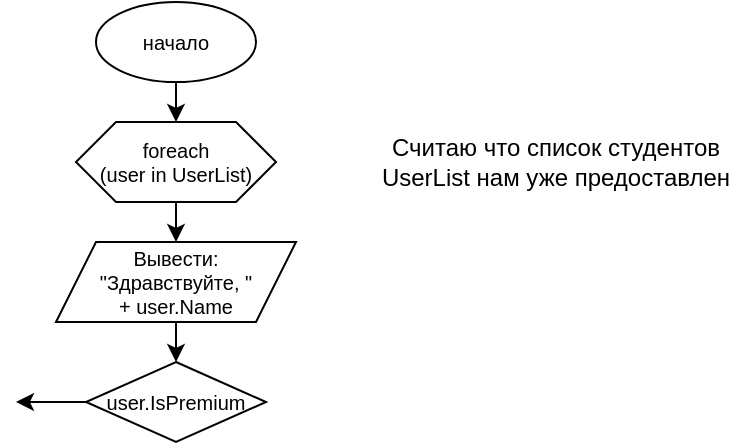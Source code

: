 <mxfile version="20.0.0" type="github">
  <diagram id="CvrFjIaBDY-rj21-8ONs" name="Page-1">
    <mxGraphModel dx="365" dy="196" grid="1" gridSize="10" guides="1" tooltips="1" connect="1" arrows="1" fold="1" page="1" pageScale="1" pageWidth="827" pageHeight="1169" math="0" shadow="0">
      <root>
        <mxCell id="0" />
        <mxCell id="1" parent="0" />
        <mxCell id="PStwLlvbTXWm-3K51m2D-4" value="начало" style="ellipse;whiteSpace=wrap;html=1;fontSize=10;" vertex="1" parent="1">
          <mxGeometry x="160" y="40" width="80" height="40" as="geometry" />
        </mxCell>
        <mxCell id="PStwLlvbTXWm-3K51m2D-5" value="foreach&lt;br style=&quot;font-size: 10px;&quot;&gt;(user in UserList)" style="shape=hexagon;perimeter=hexagonPerimeter2;whiteSpace=wrap;html=1;fixedSize=1;fontSize=10;" vertex="1" parent="1">
          <mxGeometry x="150" y="100" width="100" height="40" as="geometry" />
        </mxCell>
        <mxCell id="PStwLlvbTXWm-3K51m2D-6" value="" style="endArrow=classic;html=1;rounded=0;exitX=0.5;exitY=1;exitDx=0;exitDy=0;entryX=0.5;entryY=0;entryDx=0;entryDy=0;" edge="1" parent="1" source="PStwLlvbTXWm-3K51m2D-4" target="PStwLlvbTXWm-3K51m2D-5">
          <mxGeometry width="50" height="50" relative="1" as="geometry">
            <mxPoint x="360" y="160" as="sourcePoint" />
            <mxPoint x="410" y="110" as="targetPoint" />
          </mxGeometry>
        </mxCell>
        <mxCell id="PStwLlvbTXWm-3K51m2D-8" value="Считаю что список студентов UserList нам уже предоставлен" style="text;html=1;strokeColor=none;fillColor=none;align=center;verticalAlign=middle;whiteSpace=wrap;rounded=0;" vertex="1" parent="1">
          <mxGeometry x="300" y="100" width="180" height="40" as="geometry" />
        </mxCell>
        <mxCell id="PStwLlvbTXWm-3K51m2D-9" value="Вывести: &lt;br&gt;&quot;Здравствуйте, &quot; &lt;br&gt;+ user.Name" style="shape=parallelogram;perimeter=parallelogramPerimeter;whiteSpace=wrap;html=1;fixedSize=1;fontSize=10;" vertex="1" parent="1">
          <mxGeometry x="140" y="160" width="120" height="40" as="geometry" />
        </mxCell>
        <mxCell id="PStwLlvbTXWm-3K51m2D-10" value="" style="endArrow=classic;html=1;rounded=0;fontSize=10;exitX=0.5;exitY=1;exitDx=0;exitDy=0;" edge="1" parent="1" source="PStwLlvbTXWm-3K51m2D-5" target="PStwLlvbTXWm-3K51m2D-9">
          <mxGeometry width="50" height="50" relative="1" as="geometry">
            <mxPoint x="280" y="180" as="sourcePoint" />
            <mxPoint x="260" y="150" as="targetPoint" />
          </mxGeometry>
        </mxCell>
        <mxCell id="PStwLlvbTXWm-3K51m2D-12" value="user.IsPremium" style="rhombus;whiteSpace=wrap;html=1;fontSize=10;" vertex="1" parent="1">
          <mxGeometry x="155" y="220" width="90" height="40" as="geometry" />
        </mxCell>
        <mxCell id="PStwLlvbTXWm-3K51m2D-14" value="" style="endArrow=classic;html=1;rounded=0;fontSize=10;exitX=0.5;exitY=1;exitDx=0;exitDy=0;" edge="1" parent="1" source="PStwLlvbTXWm-3K51m2D-9" target="PStwLlvbTXWm-3K51m2D-12">
          <mxGeometry width="50" height="50" relative="1" as="geometry">
            <mxPoint x="260" y="290" as="sourcePoint" />
            <mxPoint x="310" y="240" as="targetPoint" />
          </mxGeometry>
        </mxCell>
        <mxCell id="PStwLlvbTXWm-3K51m2D-15" value="" style="endArrow=classic;html=1;rounded=0;fontSize=10;exitX=0;exitY=0.5;exitDx=0;exitDy=0;" edge="1" parent="1" source="PStwLlvbTXWm-3K51m2D-12">
          <mxGeometry width="50" height="50" relative="1" as="geometry">
            <mxPoint x="160" y="310" as="sourcePoint" />
            <mxPoint x="120" y="240" as="targetPoint" />
          </mxGeometry>
        </mxCell>
      </root>
    </mxGraphModel>
  </diagram>
</mxfile>
